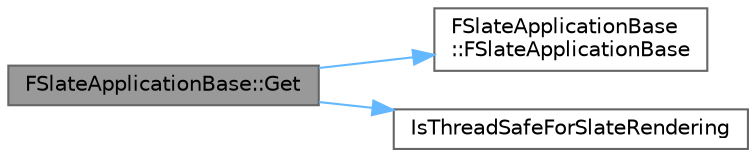 digraph "FSlateApplicationBase::Get"
{
 // INTERACTIVE_SVG=YES
 // LATEX_PDF_SIZE
  bgcolor="transparent";
  edge [fontname=Helvetica,fontsize=10,labelfontname=Helvetica,labelfontsize=10];
  node [fontname=Helvetica,fontsize=10,shape=box,height=0.2,width=0.4];
  rankdir="LR";
  Node1 [id="Node000001",label="FSlateApplicationBase::Get",height=0.2,width=0.4,color="gray40", fillcolor="grey60", style="filled", fontcolor="black",tooltip="Returns the current instance of the application."];
  Node1 -> Node2 [id="edge1_Node000001_Node000002",color="steelblue1",style="solid",tooltip=" "];
  Node2 [id="Node000002",label="FSlateApplicationBase\l::FSlateApplicationBase",height=0.2,width=0.4,color="grey40", fillcolor="white", style="filled",URL="$d6/d31/classFSlateApplicationBase.html#a2112c8a6d27f5e75f3eeb9ef60a08121",tooltip=" "];
  Node1 -> Node3 [id="edge2_Node000001_Node000003",color="steelblue1",style="solid",tooltip=" "];
  Node3 [id="Node000003",label="IsThreadSafeForSlateRendering",height=0.2,width=0.4,color="grey40", fillcolor="white", style="filled",URL="$d7/d93/SlateRenderer_8h.html#a16d02b570e15403486b4b3cc5264aab7",tooltip="Is this thread valid for sending out rendering commands?"];
}
